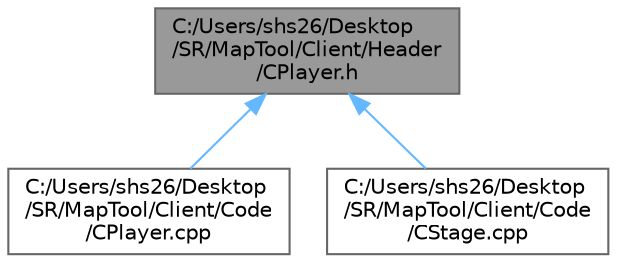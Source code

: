 digraph "C:/Users/shs26/Desktop/SR/MapTool/Client/Header/CPlayer.h"
{
 // LATEX_PDF_SIZE
  bgcolor="transparent";
  edge [fontname=Helvetica,fontsize=10,labelfontname=Helvetica,labelfontsize=10];
  node [fontname=Helvetica,fontsize=10,shape=box,height=0.2,width=0.4];
  Node1 [id="Node000001",label="C:/Users/shs26/Desktop\l/SR/MapTool/Client/Header\l/CPlayer.h",height=0.2,width=0.4,color="gray40", fillcolor="grey60", style="filled", fontcolor="black",tooltip=" "];
  Node1 -> Node2 [id="edge3_Node000001_Node000002",dir="back",color="steelblue1",style="solid",tooltip=" "];
  Node2 [id="Node000002",label="C:/Users/shs26/Desktop\l/SR/MapTool/Client/Code\l/CPlayer.cpp",height=0.2,width=0.4,color="grey40", fillcolor="white", style="filled",URL="$_c_player_8cpp.html",tooltip=" "];
  Node1 -> Node3 [id="edge4_Node000001_Node000003",dir="back",color="steelblue1",style="solid",tooltip=" "];
  Node3 [id="Node000003",label="C:/Users/shs26/Desktop\l/SR/MapTool/Client/Code\l/CStage.cpp",height=0.2,width=0.4,color="grey40", fillcolor="white", style="filled",URL="$_c_stage_8cpp.html",tooltip=" "];
}
